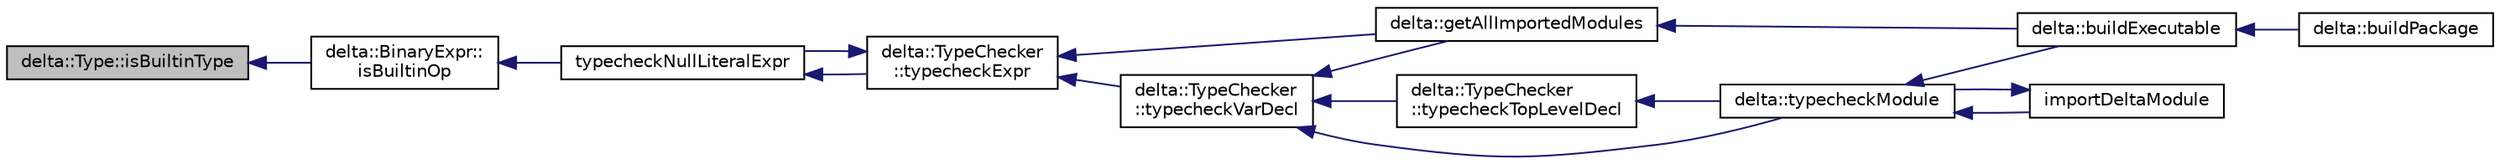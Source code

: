 digraph "delta::Type::isBuiltinType"
{
  edge [fontname="Helvetica",fontsize="10",labelfontname="Helvetica",labelfontsize="10"];
  node [fontname="Helvetica",fontsize="10",shape=record];
  rankdir="LR";
  Node338 [label="delta::Type::isBuiltinType",height=0.2,width=0.4,color="black", fillcolor="grey75", style="filled", fontcolor="black"];
  Node338 -> Node339 [dir="back",color="midnightblue",fontsize="10",style="solid",fontname="Helvetica"];
  Node339 [label="delta::BinaryExpr::\lisBuiltinOp",height=0.2,width=0.4,color="black", fillcolor="white", style="filled",URL="$classdelta_1_1_binary_expr.html#a9cf6768d73ac71605d31879590d565f5"];
  Node339 -> Node340 [dir="back",color="midnightblue",fontsize="10",style="solid",fontname="Helvetica"];
  Node340 [label="typecheckNullLiteralExpr",height=0.2,width=0.4,color="black", fillcolor="white", style="filled",URL="$typecheck-expr_8cpp.html#a604c48557fc70deb374eef16c7673846"];
  Node340 -> Node341 [dir="back",color="midnightblue",fontsize="10",style="solid",fontname="Helvetica"];
  Node341 [label="delta::TypeChecker\l::typecheckExpr",height=0.2,width=0.4,color="black", fillcolor="white", style="filled",URL="$classdelta_1_1_type_checker.html#ab19a9a7679086f4e999cce03e35922fc"];
  Node341 -> Node340 [dir="back",color="midnightblue",fontsize="10",style="solid",fontname="Helvetica"];
  Node341 -> Node342 [dir="back",color="midnightblue",fontsize="10",style="solid",fontname="Helvetica"];
  Node342 [label="delta::getAllImportedModules",height=0.2,width=0.4,color="black", fillcolor="white", style="filled",URL="$namespacedelta.html#a949f83e8840a11b90a369f9b2278ba0a"];
  Node342 -> Node343 [dir="back",color="midnightblue",fontsize="10",style="solid",fontname="Helvetica"];
  Node343 [label="delta::buildExecutable",height=0.2,width=0.4,color="black", fillcolor="white", style="filled",URL="$namespacedelta.html#aea63e33d3ee2ff18ad7c1fefd8bbeca2"];
  Node343 -> Node344 [dir="back",color="midnightblue",fontsize="10",style="solid",fontname="Helvetica"];
  Node344 [label="delta::buildPackage",height=0.2,width=0.4,color="black", fillcolor="white", style="filled",URL="$namespacedelta.html#a608f3203f47e224f518306b184b5cf60"];
  Node341 -> Node345 [dir="back",color="midnightblue",fontsize="10",style="solid",fontname="Helvetica"];
  Node345 [label="delta::TypeChecker\l::typecheckVarDecl",height=0.2,width=0.4,color="black", fillcolor="white", style="filled",URL="$classdelta_1_1_type_checker.html#a5ac25011668c8781d97542e49d7f8868"];
  Node345 -> Node342 [dir="back",color="midnightblue",fontsize="10",style="solid",fontname="Helvetica"];
  Node345 -> Node346 [dir="back",color="midnightblue",fontsize="10",style="solid",fontname="Helvetica"];
  Node346 [label="delta::TypeChecker\l::typecheckTopLevelDecl",height=0.2,width=0.4,color="black", fillcolor="white", style="filled",URL="$classdelta_1_1_type_checker.html#a6f183b3656e0dc9a1882e9145ef5e5ea"];
  Node346 -> Node347 [dir="back",color="midnightblue",fontsize="10",style="solid",fontname="Helvetica"];
  Node347 [label="delta::typecheckModule",height=0.2,width=0.4,color="black", fillcolor="white", style="filled",URL="$namespacedelta.html#a640468ebe486aee02501f76f96781f90"];
  Node347 -> Node343 [dir="back",color="midnightblue",fontsize="10",style="solid",fontname="Helvetica"];
  Node347 -> Node348 [dir="back",color="midnightblue",fontsize="10",style="solid",fontname="Helvetica"];
  Node348 [label="importDeltaModule",height=0.2,width=0.4,color="black", fillcolor="white", style="filled",URL="$typecheck_8cpp.html#ab417bb720a37330c53ef816b9d61711c"];
  Node348 -> Node347 [dir="back",color="midnightblue",fontsize="10",style="solid",fontname="Helvetica"];
  Node345 -> Node347 [dir="back",color="midnightblue",fontsize="10",style="solid",fontname="Helvetica"];
}
